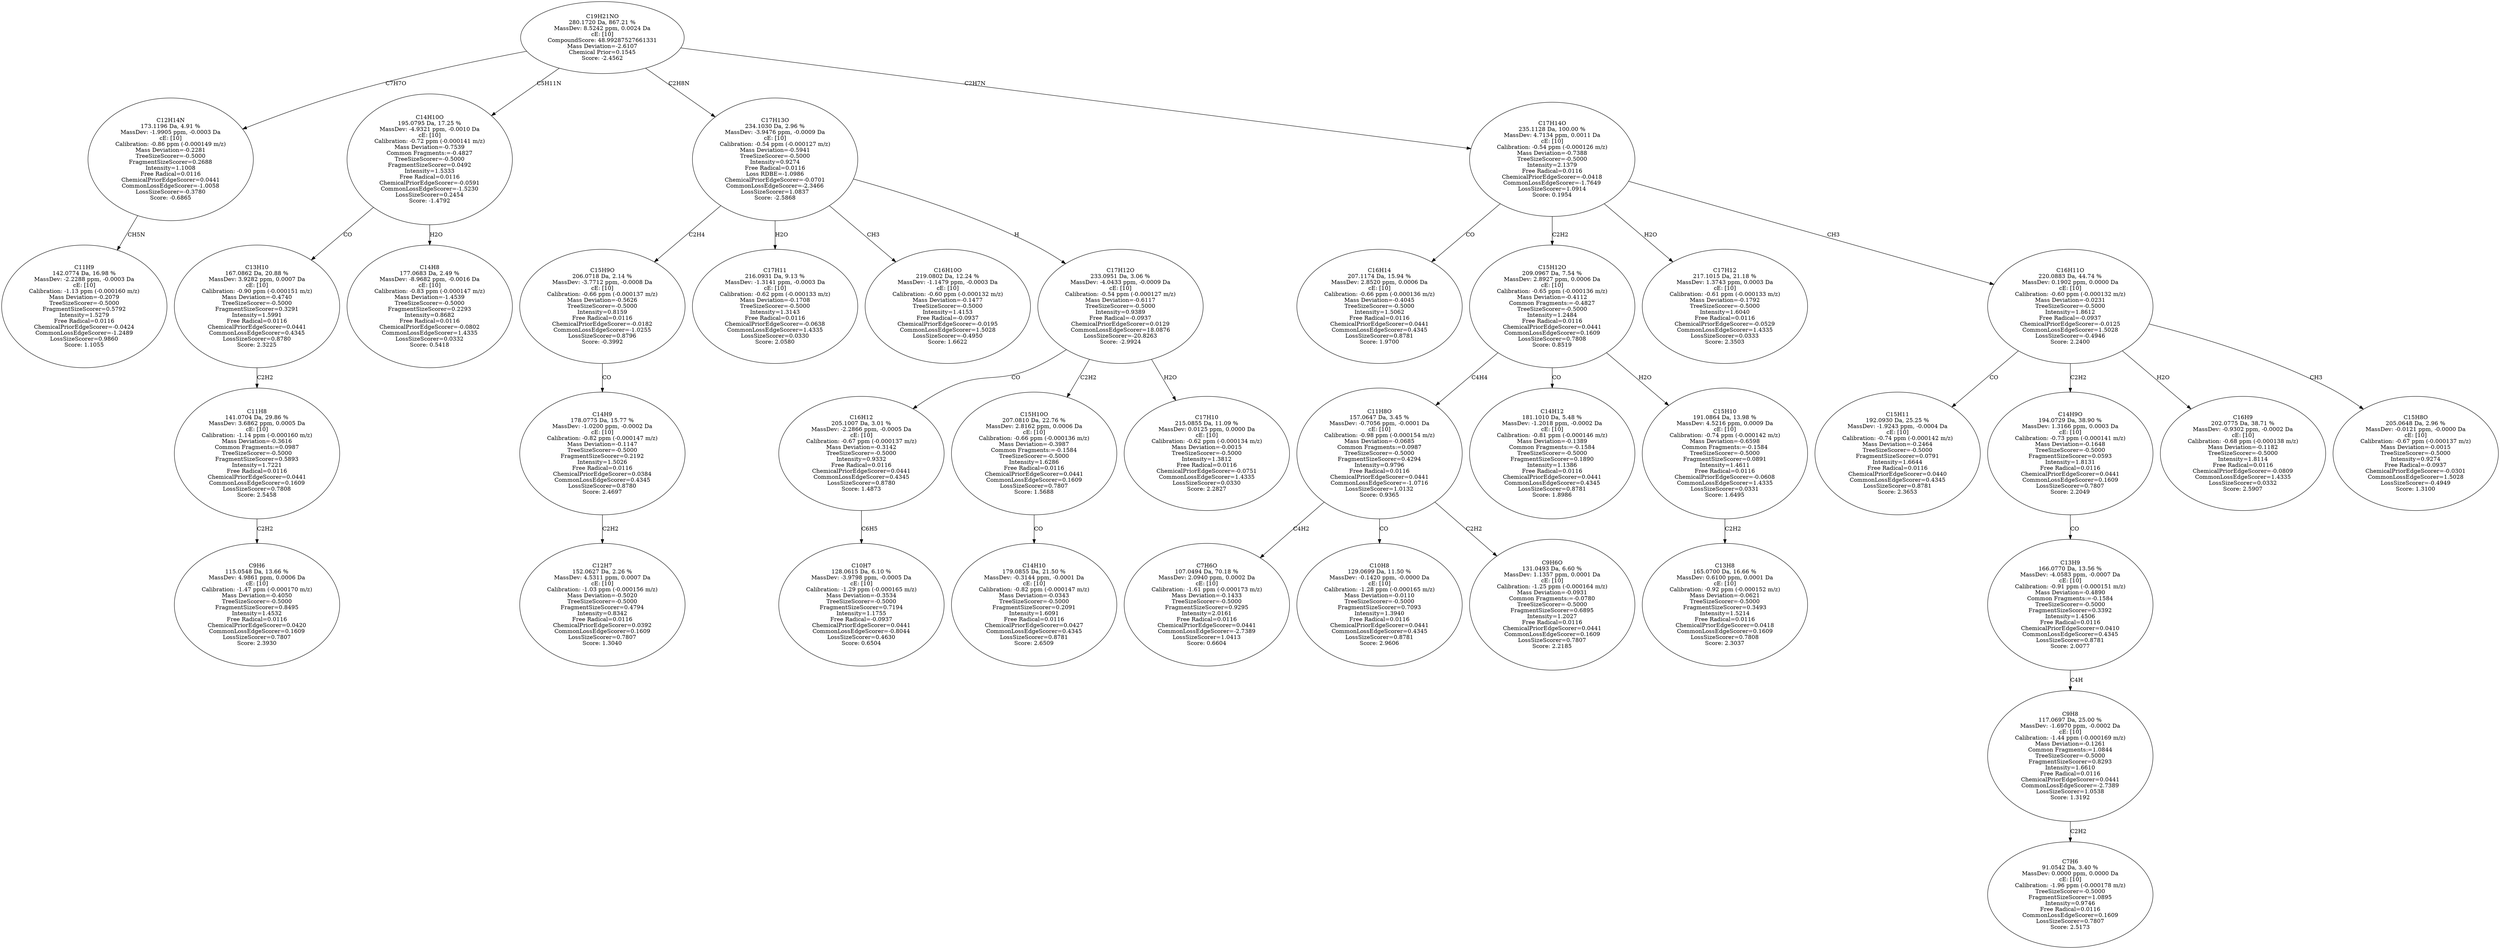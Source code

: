 strict digraph {
v1 [label="C11H9\n142.0774 Da, 16.98 %\nMassDev: -2.2288 ppm, -0.0003 Da\ncE: [10]\nCalibration: -1.13 ppm (-0.000160 m/z)\nMass Deviation=-0.2079\nTreeSizeScorer=-0.5000\nFragmentSizeScorer=0.5792\nIntensity=1.5279\nFree Radical=0.0116\nChemicalPriorEdgeScorer=-0.0424\nCommonLossEdgeScorer=-1.2489\nLossSizeScorer=0.9860\nScore: 1.1055"];
v2 [label="C12H14N\n173.1196 Da, 4.91 %\nMassDev: -1.9905 ppm, -0.0003 Da\ncE: [10]\nCalibration: -0.86 ppm (-0.000149 m/z)\nMass Deviation=-0.2281\nTreeSizeScorer=-0.5000\nFragmentSizeScorer=0.2688\nIntensity=1.1008\nFree Radical=0.0116\nChemicalPriorEdgeScorer=0.0441\nCommonLossEdgeScorer=-1.0058\nLossSizeScorer=-0.3780\nScore: -0.6865"];
v3 [label="C9H6\n115.0548 Da, 13.66 %\nMassDev: 4.9861 ppm, 0.0006 Da\ncE: [10]\nCalibration: -1.47 ppm (-0.000170 m/z)\nMass Deviation=-0.4050\nTreeSizeScorer=-0.5000\nFragmentSizeScorer=0.8495\nIntensity=1.4532\nFree Radical=0.0116\nChemicalPriorEdgeScorer=0.0420\nCommonLossEdgeScorer=0.1609\nLossSizeScorer=0.7807\nScore: 2.3930"];
v4 [label="C11H8\n141.0704 Da, 29.86 %\nMassDev: 3.6862 ppm, 0.0005 Da\ncE: [10]\nCalibration: -1.14 ppm (-0.000160 m/z)\nMass Deviation=-0.3616\nCommon Fragments:=0.0987\nTreeSizeScorer=-0.5000\nFragmentSizeScorer=0.5893\nIntensity=1.7221\nFree Radical=0.0116\nChemicalPriorEdgeScorer=0.0441\nCommonLossEdgeScorer=0.1609\nLossSizeScorer=0.7808\nScore: 2.5458"];
v5 [label="C13H10\n167.0862 Da, 20.88 %\nMassDev: 3.9282 ppm, 0.0007 Da\ncE: [10]\nCalibration: -0.90 ppm (-0.000151 m/z)\nMass Deviation=-0.4740\nTreeSizeScorer=-0.5000\nFragmentSizeScorer=0.3291\nIntensity=1.5991\nFree Radical=0.0116\nChemicalPriorEdgeScorer=0.0441\nCommonLossEdgeScorer=0.4345\nLossSizeScorer=0.8780\nScore: 2.3225"];
v6 [label="C14H8\n177.0683 Da, 2.49 %\nMassDev: -8.9682 ppm, -0.0016 Da\ncE: [10]\nCalibration: -0.83 ppm (-0.000147 m/z)\nMass Deviation=-1.4539\nTreeSizeScorer=-0.5000\nFragmentSizeScorer=0.2293\nIntensity=0.8682\nFree Radical=0.0116\nChemicalPriorEdgeScorer=-0.0802\nCommonLossEdgeScorer=1.4335\nLossSizeScorer=0.0332\nScore: 0.5418"];
v7 [label="C14H10O\n195.0795 Da, 17.25 %\nMassDev: -4.9321 ppm, -0.0010 Da\ncE: [10]\nCalibration: -0.72 ppm (-0.000141 m/z)\nMass Deviation=-0.7539\nCommon Fragments:=-0.4827\nTreeSizeScorer=-0.5000\nFragmentSizeScorer=0.0492\nIntensity=1.5333\nFree Radical=0.0116\nChemicalPriorEdgeScorer=-0.0591\nCommonLossEdgeScorer=-1.5230\nLossSizeScorer=0.2454\nScore: -1.4792"];
v8 [label="C12H7\n152.0627 Da, 2.26 %\nMassDev: 4.5311 ppm, 0.0007 Da\ncE: [10]\nCalibration: -1.03 ppm (-0.000156 m/z)\nMass Deviation=-0.5020\nTreeSizeScorer=-0.5000\nFragmentSizeScorer=0.4794\nIntensity=0.8342\nFree Radical=0.0116\nChemicalPriorEdgeScorer=0.0392\nCommonLossEdgeScorer=0.1609\nLossSizeScorer=0.7807\nScore: 1.3040"];
v9 [label="C14H9\n178.0775 Da, 15.77 %\nMassDev: -1.0200 ppm, -0.0002 Da\ncE: [10]\nCalibration: -0.82 ppm (-0.000147 m/z)\nMass Deviation=-0.1147\nTreeSizeScorer=-0.5000\nFragmentSizeScorer=0.2192\nIntensity=1.5026\nFree Radical=0.0116\nChemicalPriorEdgeScorer=0.0384\nCommonLossEdgeScorer=0.4345\nLossSizeScorer=0.8780\nScore: 2.4697"];
v10 [label="C15H9O\n206.0718 Da, 2.14 %\nMassDev: -3.7712 ppm, -0.0008 Da\ncE: [10]\nCalibration: -0.66 ppm (-0.000137 m/z)\nMass Deviation=-0.5626\nTreeSizeScorer=-0.5000\nIntensity=0.8159\nFree Radical=0.0116\nChemicalPriorEdgeScorer=-0.0182\nCommonLossEdgeScorer=-1.0255\nLossSizeScorer=0.8796\nScore: -0.3992"];
v11 [label="C17H11\n216.0931 Da, 9.13 %\nMassDev: -1.3141 ppm, -0.0003 Da\ncE: [10]\nCalibration: -0.62 ppm (-0.000133 m/z)\nMass Deviation=-0.1708\nTreeSizeScorer=-0.5000\nIntensity=1.3143\nFree Radical=0.0116\nChemicalPriorEdgeScorer=-0.0638\nCommonLossEdgeScorer=1.4335\nLossSizeScorer=0.0330\nScore: 2.0580"];
v12 [label="C16H10O\n219.0802 Da, 12.24 %\nMassDev: -1.1479 ppm, -0.0003 Da\ncE: [10]\nCalibration: -0.60 ppm (-0.000132 m/z)\nMass Deviation=-0.1477\nTreeSizeScorer=-0.5000\nIntensity=1.4153\nFree Radical=-0.0937\nChemicalPriorEdgeScorer=-0.0195\nCommonLossEdgeScorer=1.5028\nLossSizeScorer=-0.4950\nScore: 1.6622"];
v13 [label="C10H7\n128.0615 Da, 6.10 %\nMassDev: -3.9798 ppm, -0.0005 Da\ncE: [10]\nCalibration: -1.29 ppm (-0.000165 m/z)\nMass Deviation=-0.3534\nTreeSizeScorer=-0.5000\nFragmentSizeScorer=0.7194\nIntensity=1.1755\nFree Radical=-0.0937\nChemicalPriorEdgeScorer=0.0441\nCommonLossEdgeScorer=-0.8044\nLossSizeScorer=0.4630\nScore: 0.6504"];
v14 [label="C16H12\n205.1007 Da, 3.01 %\nMassDev: -2.2866 ppm, -0.0005 Da\ncE: [10]\nCalibration: -0.67 ppm (-0.000137 m/z)\nMass Deviation=-0.3142\nTreeSizeScorer=-0.5000\nIntensity=0.9332\nFree Radical=0.0116\nChemicalPriorEdgeScorer=0.0441\nCommonLossEdgeScorer=0.4345\nLossSizeScorer=0.8780\nScore: 1.4873"];
v15 [label="C14H10\n179.0855 Da, 21.50 %\nMassDev: -0.3144 ppm, -0.0001 Da\ncE: [10]\nCalibration: -0.82 ppm (-0.000147 m/z)\nMass Deviation=-0.0343\nTreeSizeScorer=-0.5000\nFragmentSizeScorer=0.2091\nIntensity=1.6091\nFree Radical=0.0116\nChemicalPriorEdgeScorer=0.0427\nCommonLossEdgeScorer=0.4345\nLossSizeScorer=0.8781\nScore: 2.6509"];
v16 [label="C15H10O\n207.0810 Da, 22.76 %\nMassDev: 2.8162 ppm, 0.0006 Da\ncE: [10]\nCalibration: -0.66 ppm (-0.000136 m/z)\nMass Deviation=-0.3987\nCommon Fragments:=-0.1584\nTreeSizeScorer=-0.5000\nIntensity=1.6286\nFree Radical=0.0116\nChemicalPriorEdgeScorer=0.0441\nCommonLossEdgeScorer=0.1609\nLossSizeScorer=0.7807\nScore: 1.5688"];
v17 [label="C17H10\n215.0855 Da, 11.09 %\nMassDev: 0.0125 ppm, 0.0000 Da\ncE: [10]\nCalibration: -0.62 ppm (-0.000134 m/z)\nMass Deviation=-0.0015\nTreeSizeScorer=-0.5000\nIntensity=1.3812\nFree Radical=0.0116\nChemicalPriorEdgeScorer=-0.0751\nCommonLossEdgeScorer=1.4335\nLossSizeScorer=0.0330\nScore: 2.2827"];
v18 [label="C17H12O\n233.0951 Da, 3.06 %\nMassDev: -4.0433 ppm, -0.0009 Da\ncE: [10]\nCalibration: -0.54 ppm (-0.000127 m/z)\nMass Deviation=-0.6117\nTreeSizeScorer=-0.5000\nIntensity=0.9389\nFree Radical=-0.0937\nChemicalPriorEdgeScorer=0.0129\nCommonLossEdgeScorer=18.0876\nLossSizeScorer=-20.8263\nScore: -2.9924"];
v19 [label="C17H13O\n234.1030 Da, 2.96 %\nMassDev: -3.9476 ppm, -0.0009 Da\ncE: [10]\nCalibration: -0.54 ppm (-0.000127 m/z)\nMass Deviation=-0.5941\nTreeSizeScorer=-0.5000\nIntensity=0.9274\nFree Radical=0.0116\nLoss RDBE=-1.0986\nChemicalPriorEdgeScorer=-0.0701\nCommonLossEdgeScorer=-2.3466\nLossSizeScorer=1.0837\nScore: -2.5868"];
v20 [label="C16H14\n207.1174 Da, 15.94 %\nMassDev: 2.8520 ppm, 0.0006 Da\ncE: [10]\nCalibration: -0.66 ppm (-0.000136 m/z)\nMass Deviation=-0.4045\nTreeSizeScorer=-0.5000\nIntensity=1.5062\nFree Radical=0.0116\nChemicalPriorEdgeScorer=0.0441\nCommonLossEdgeScorer=0.4345\nLossSizeScorer=0.8781\nScore: 1.9700"];
v21 [label="C7H6O\n107.0494 Da, 70.18 %\nMassDev: 2.0940 ppm, 0.0002 Da\ncE: [10]\nCalibration: -1.61 ppm (-0.000173 m/z)\nMass Deviation=-0.1433\nTreeSizeScorer=-0.5000\nFragmentSizeScorer=0.9295\nIntensity=2.0161\nFree Radical=0.0116\nChemicalPriorEdgeScorer=0.0441\nCommonLossEdgeScorer=-2.7389\nLossSizeScorer=1.0413\nScore: 0.6604"];
v22 [label="C10H8\n129.0699 Da, 11.50 %\nMassDev: -0.1420 ppm, -0.0000 Da\ncE: [10]\nCalibration: -1.28 ppm (-0.000165 m/z)\nMass Deviation=-0.0110\nTreeSizeScorer=-0.5000\nFragmentSizeScorer=0.7093\nIntensity=1.3940\nFree Radical=0.0116\nChemicalPriorEdgeScorer=0.0441\nCommonLossEdgeScorer=0.4345\nLossSizeScorer=0.8781\nScore: 2.9606"];
v23 [label="C9H6O\n131.0493 Da, 6.60 %\nMassDev: 1.1357 ppm, 0.0001 Da\ncE: [10]\nCalibration: -1.25 ppm (-0.000164 m/z)\nMass Deviation=-0.0931\nCommon Fragments:=-0.0780\nTreeSizeScorer=-0.5000\nFragmentSizeScorer=0.6895\nIntensity=1.2027\nFree Radical=0.0116\nChemicalPriorEdgeScorer=0.0441\nCommonLossEdgeScorer=0.1609\nLossSizeScorer=0.7807\nScore: 2.2185"];
v24 [label="C11H8O\n157.0647 Da, 3.45 %\nMassDev: -0.7056 ppm, -0.0001 Da\ncE: [10]\nCalibration: -0.98 ppm (-0.000154 m/z)\nMass Deviation=-0.0685\nCommon Fragments:=0.0987\nTreeSizeScorer=-0.5000\nFragmentSizeScorer=0.4294\nIntensity=0.9796\nFree Radical=0.0116\nChemicalPriorEdgeScorer=0.0441\nCommonLossEdgeScorer=-1.0716\nLossSizeScorer=1.0132\nScore: 0.9365"];
v25 [label="C14H12\n181.1010 Da, 5.48 %\nMassDev: -1.2018 ppm, -0.0002 Da\ncE: [10]\nCalibration: -0.81 ppm (-0.000146 m/z)\nMass Deviation=-0.1389\nCommon Fragments:=-0.1584\nTreeSizeScorer=-0.5000\nFragmentSizeScorer=0.1890\nIntensity=1.1386\nFree Radical=0.0116\nChemicalPriorEdgeScorer=0.0441\nCommonLossEdgeScorer=0.4345\nLossSizeScorer=0.8781\nScore: 1.8986"];
v26 [label="C13H8\n165.0700 Da, 16.66 %\nMassDev: 0.6100 ppm, 0.0001 Da\ncE: [10]\nCalibration: -0.92 ppm (-0.000152 m/z)\nMass Deviation=-0.0621\nTreeSizeScorer=-0.5000\nFragmentSizeScorer=0.3493\nIntensity=1.5214\nFree Radical=0.0116\nChemicalPriorEdgeScorer=0.0418\nCommonLossEdgeScorer=0.1609\nLossSizeScorer=0.7808\nScore: 2.3037"];
v27 [label="C15H10\n191.0864 Da, 13.98 %\nMassDev: 4.5216 ppm, 0.0009 Da\ncE: [10]\nCalibration: -0.74 ppm (-0.000142 m/z)\nMass Deviation=-0.6598\nCommon Fragments:=-0.1584\nTreeSizeScorer=-0.5000\nFragmentSizeScorer=0.0891\nIntensity=1.4611\nFree Radical=0.0116\nChemicalPriorEdgeScorer=-0.0608\nCommonLossEdgeScorer=1.4335\nLossSizeScorer=0.0331\nScore: 1.6495"];
v28 [label="C15H12O\n209.0967 Da, 7.54 %\nMassDev: 2.8927 ppm, 0.0006 Da\ncE: [10]\nCalibration: -0.65 ppm (-0.000136 m/z)\nMass Deviation=-0.4112\nCommon Fragments:=-0.4827\nTreeSizeScorer=-0.5000\nIntensity=1.2484\nFree Radical=0.0116\nChemicalPriorEdgeScorer=0.0441\nCommonLossEdgeScorer=0.1609\nLossSizeScorer=0.7808\nScore: 0.8519"];
v29 [label="C17H12\n217.1015 Da, 21.18 %\nMassDev: 1.3743 ppm, 0.0003 Da\ncE: [10]\nCalibration: -0.61 ppm (-0.000133 m/z)\nMass Deviation=-0.1792\nTreeSizeScorer=-0.5000\nIntensity=1.6040\nFree Radical=0.0116\nChemicalPriorEdgeScorer=-0.0529\nCommonLossEdgeScorer=1.4335\nLossSizeScorer=0.0333\nScore: 2.3503"];
v30 [label="C15H11\n192.0930 Da, 25.25 %\nMassDev: -1.9243 ppm, -0.0004 Da\ncE: [10]\nCalibration: -0.74 ppm (-0.000142 m/z)\nMass Deviation=-0.2464\nTreeSizeScorer=-0.5000\nFragmentSizeScorer=0.0791\nIntensity=1.6644\nFree Radical=0.0116\nChemicalPriorEdgeScorer=0.0440\nCommonLossEdgeScorer=0.4345\nLossSizeScorer=0.8781\nScore: 2.3653"];
v31 [label="C7H6\n91.0542 Da, 3.40 %\nMassDev: 0.0000 ppm, 0.0000 Da\ncE: [10]\nCalibration: -1.96 ppm (-0.000178 m/z)\nTreeSizeScorer=-0.5000\nFragmentSizeScorer=1.0895\nIntensity=0.9746\nFree Radical=0.0116\nCommonLossEdgeScorer=0.1609\nLossSizeScorer=0.7807\nScore: 2.5173"];
v32 [label="C9H8\n117.0697 Da, 25.00 %\nMassDev: -1.6970 ppm, -0.0002 Da\ncE: [10]\nCalibration: -1.44 ppm (-0.000169 m/z)\nMass Deviation=-0.1261\nCommon Fragments:=1.0844\nTreeSizeScorer=-0.5000\nFragmentSizeScorer=0.8293\nIntensity=1.6610\nFree Radical=0.0116\nChemicalPriorEdgeScorer=0.0441\nCommonLossEdgeScorer=-2.7389\nLossSizeScorer=1.0538\nScore: 1.3192"];
v33 [label="C13H9\n166.0770 Da, 13.56 %\nMassDev: -4.0583 ppm, -0.0007 Da\ncE: [10]\nCalibration: -0.91 ppm (-0.000151 m/z)\nMass Deviation=-0.4890\nCommon Fragments:=-0.1584\nTreeSizeScorer=-0.5000\nFragmentSizeScorer=0.3392\nIntensity=1.4506\nFree Radical=0.0116\nChemicalPriorEdgeScorer=0.0410\nCommonLossEdgeScorer=0.4345\nLossSizeScorer=0.8781\nScore: 2.0077"];
v34 [label="C14H9O\n194.0729 Da, 38.90 %\nMassDev: 1.3166 ppm, 0.0003 Da\ncE: [10]\nCalibration: -0.73 ppm (-0.000141 m/z)\nMass Deviation=-0.1648\nTreeSizeScorer=-0.5000\nFragmentSizeScorer=0.0593\nIntensity=1.8131\nFree Radical=0.0116\nChemicalPriorEdgeScorer=0.0441\nCommonLossEdgeScorer=0.1609\nLossSizeScorer=0.7807\nScore: 2.2049"];
v35 [label="C16H9\n202.0775 Da, 38.71 %\nMassDev: -0.9302 ppm, -0.0002 Da\ncE: [10]\nCalibration: -0.68 ppm (-0.000138 m/z)\nMass Deviation=-0.1182\nTreeSizeScorer=-0.5000\nIntensity=1.8114\nFree Radical=0.0116\nChemicalPriorEdgeScorer=-0.0809\nCommonLossEdgeScorer=1.4335\nLossSizeScorer=0.0332\nScore: 2.5907"];
v36 [label="C15H8O\n205.0648 Da, 2.96 %\nMassDev: -0.0121 ppm, -0.0000 Da\ncE: [10]\nCalibration: -0.67 ppm (-0.000137 m/z)\nMass Deviation=-0.0015\nTreeSizeScorer=-0.5000\nIntensity=0.9274\nFree Radical=-0.0937\nChemicalPriorEdgeScorer=-0.0301\nCommonLossEdgeScorer=1.5028\nLossSizeScorer=-0.4949\nScore: 1.3100"];
v37 [label="C16H11O\n220.0883 Da, 44.74 %\nMassDev: 0.1902 ppm, 0.0000 Da\ncE: [10]\nCalibration: -0.60 ppm (-0.000132 m/z)\nMass Deviation=-0.0231\nTreeSizeScorer=-0.5000\nIntensity=1.8612\nFree Radical=-0.0937\nChemicalPriorEdgeScorer=-0.0125\nCommonLossEdgeScorer=1.5028\nLossSizeScorer=-0.4946\nScore: 2.2400"];
v38 [label="C17H14O\n235.1128 Da, 100.00 %\nMassDev: 4.7134 ppm, 0.0011 Da\ncE: [10]\nCalibration: -0.54 ppm (-0.000126 m/z)\nMass Deviation=-0.7388\nTreeSizeScorer=-0.5000\nIntensity=2.1379\nFree Radical=0.0116\nChemicalPriorEdgeScorer=-0.0418\nCommonLossEdgeScorer=-1.7649\nLossSizeScorer=1.0914\nScore: 0.1954"];
v39 [label="C19H21NO\n280.1720 Da, 867.21 %\nMassDev: 8.5242 ppm, 0.0024 Da\ncE: [10]\nCompoundScore: 48.99287527661331\nMass Deviation=-2.6107\nChemical Prior=0.1545\nScore: -2.4562"];
v2 -> v1 [label="CH5N"];
v39 -> v2 [label="C7H7O"];
v4 -> v3 [label="C2H2"];
v5 -> v4 [label="C2H2"];
v7 -> v5 [label="CO"];
v7 -> v6 [label="H2O"];
v39 -> v7 [label="C5H11N"];
v9 -> v8 [label="C2H2"];
v10 -> v9 [label="CO"];
v19 -> v10 [label="C2H4"];
v19 -> v11 [label="H2O"];
v19 -> v12 [label="CH3"];
v14 -> v13 [label="C6H5"];
v18 -> v14 [label="CO"];
v16 -> v15 [label="CO"];
v18 -> v16 [label="C2H2"];
v18 -> v17 [label="H2O"];
v19 -> v18 [label="H"];
v39 -> v19 [label="C2H8N"];
v38 -> v20 [label="CO"];
v24 -> v21 [label="C4H2"];
v24 -> v22 [label="CO"];
v24 -> v23 [label="C2H2"];
v28 -> v24 [label="C4H4"];
v28 -> v25 [label="CO"];
v27 -> v26 [label="C2H2"];
v28 -> v27 [label="H2O"];
v38 -> v28 [label="C2H2"];
v38 -> v29 [label="H2O"];
v37 -> v30 [label="CO"];
v32 -> v31 [label="C2H2"];
v33 -> v32 [label="C4H"];
v34 -> v33 [label="CO"];
v37 -> v34 [label="C2H2"];
v37 -> v35 [label="H2O"];
v37 -> v36 [label="CH3"];
v38 -> v37 [label="CH3"];
v39 -> v38 [label="C2H7N"];
}